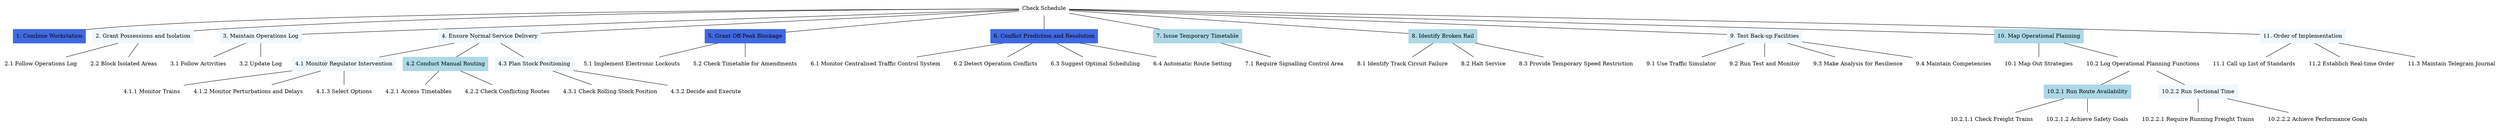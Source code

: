 graph {
node [shape=box];
T0 [label="Check Schedule", color=white, style=filled];
T1 [label="1. Combine Workstation", color=royalblue, style=filled];
T2 [label="2. Grant Possessions and Isolation", color=aliceblue, style=filled];
T2_1 [label="2.1 Follow Operations Log", color=white, style=filled];
T2_2 [label="2.2 Block Isolated Areas", color=white, style=filled];
T3 [label="3. Maintain Operations Log", color=aliceblue, style=filled];
T3_1 [label="3.1 Follow Activities", color=white, style=filled];
T3_2 [label="3.2 Update Log", color=white, style=filled];
T4 [label="4. Ensure Normal Service Delivery", color=aliceblue, style=filled];
T4_1 [label="4.1 Monitor Regulator Intervention", color=aliceblue, style=filled];
T4_1_1 [label="4.1.1 Monitor Trains", color=white, style=filled];
T4_1_2 [label="4.1.2 Monitor Perturbations and Delays", color=white, style=filled];
T4_1_3 [label="4.1.3 Select Options", color=white, style=filled];
T4_2 [label="4.2 Conduct Manual Routing", color=lightblue, style=filled];
T4_2_1 [label="4.2.1 Access Timetables", color=white, style=filled];
T4_2_2 [label="4.2.2 Check Conflicting Routes", color=white, style=filled];
T4_3 [label="4.3 Plan Stock Positioning", color=aliceblue, style=filled];
T4_3_1 [label="4.3.1 Check Rolling Stock Position", color=white, style=filled];
T4_3_2 [label="4.3.2 Decide and Execute", color=white, style=filled];
T5 [label="5. Grant Off-Peak Blockage", color=royalblue, style=filled];
T5_1 [label="5.1 Implement Electronic Lockouts", color=white, style=filled];
T5_2 [label="5.2 Check Timetable for Amendments", color=white, style=filled];
T6 [label="6. Conflict Prediction and Resolution", color=royalblue, style=filled];
T6_1 [label="6.1 Monitor Centralised Traffic Control System", color=white, style=filled];
T6_2 [label="6.2 Detect Operation Conflicts", color=white, style=filled];
T6_3 [label="6.3 Suggest Optimal Scheduling", color=white, style=filled];
T6_4 [label="6.4 Automatic Route Setting", color=white, style=filled];
T7 [label="7. Issue Temporary Timetable", color=lightblue, style=filled];
T7_1 [label="7.1 Require Signalling Control Area", color=white, style=filled];
T8 [label="8. Identify Broken Rail", color=lightblue, style=filled];
T8_1 [label="8.1 Identify Track Circuit Failure", color=white, style=filled];
T8_2 [label="8.2 Halt Service", color=white, style=filled];
T8_3 [label="8.3 Provide Temporary Speed Restriction", color=white, style=filled];
T9 [label="9. Test Back-up Facilities", color=aliceblue, style=filled];
T9_1 [label="9.1 Use Traffic Simulator", color=white, style=filled];
T9_2 [label="9.2 Run Test and Monitor", color=white, style=filled];
T9_3 [label="9.3 Make Analysis for Resilience", color=white, style=filled];
T9_4 [label="9.4 Maintain Competencies", color=white, style=filled];
T10 [label="10. Map Operational Planning", color=lightblue, style=filled];
T10_1 [label="10.1 Map Out Strategies", color=white, style=filled];
T10_2 [label="10.2 Log Operational Planning Functions", color=white, style=filled];
T10_2_1 [label="10.2.1 Run Route Availability", color=lightblue, style=filled];
T10_2_1_1 [label="10.2.1.1 Check Freight Trains", color=white, style=filled];
T10_2_1_2 [label="10.2.1.2 Achieve Safety Goals", color=white, style=filled];
T10_2_2 [label="10.2.2 Run Sectional Time", color=aliceblue, style=filled];
T10_2_2_1 [label="10.2.2.1 Require Running Freight Trains", color=white, style=filled];
T10_2_2_2 [label="10.2.2.2 Achieve Performance Goals", color=white, style=filled];
T11 [label="11. Order of Implementation", color=aliceblue, style=filled];
T11_1 [label="11.1 Call up List of Standards", color=white, style=filled];
T11_2 [label="11.2 Establich Real-time Order", color=white, style=filled];
T11_3 [label="11.3 Maintain Telegram Journal", color=white, style=filled];

T0 -- T1; T0 -- T2; T0 -- T3; T0 -- T4; T0 -- T5; T0 -- T6; T0 -- T7; T0 -- T8; T0 -- T9; T0 -- T10; T0 -- T11;
T2 -- T2_1; T2 -- T2_2;
T3 -- T3_1; T3 -- T3_2;  
T4 -- T4_1; T4 -- T4_2; T4 -- T4_3; T4_1 -- T4_1_1; T4_1 -- T4_1_2; T4_1 -- T4_1_3; T4_2 -- T4_2_1; T4_2 -- T4_2_2; T4_3 -- T4_3_1; T4_3 -- T4_3_2;
T5 -- T5_1; T5 -- T5_2;
T6 -- T6_1; T6 -- T6_2; T6 -- T6_3; T6 -- T6_4;
T7 -- T7_1;
T8 -- T8_1; T8 -- T8_2; T8 -- T8_3;
T9 -- T9_1; T9 -- T9_2; T9 -- T9_3; T9 -- T9_4;
T10 -- T10_1; T10 -- T10_2; T10_2 -- T10_2_1; T10_2 -- T10_2_2; T10_2_1 -- T10_2_1_1; T10_2_1 -- T10_2_1_2; T10_2_2 -- T10_2_2_1; T10_2_2 -- T10_2_2_2;
T11 -- T11_1; T11 -- T11_2; T11 -- T11_3;  
}